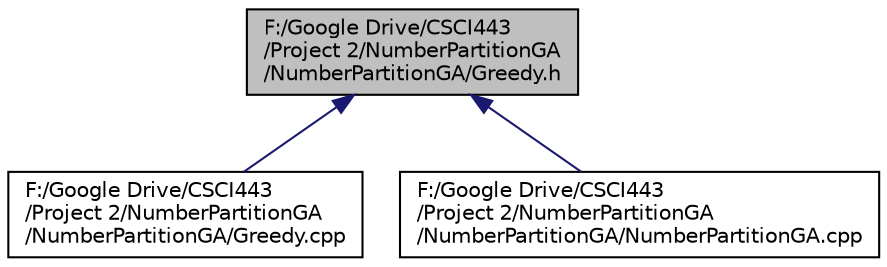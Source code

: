 digraph "F:/Google Drive/CSCI443/Project 2/NumberPartitionGA/NumberPartitionGA/Greedy.h"
{
  edge [fontname="Helvetica",fontsize="10",labelfontname="Helvetica",labelfontsize="10"];
  node [fontname="Helvetica",fontsize="10",shape=record];
  Node4 [label="F:/Google Drive/CSCI443\l/Project 2/NumberPartitionGA\l/NumberPartitionGA/Greedy.h",height=0.2,width=0.4,color="black", fillcolor="grey75", style="filled", fontcolor="black"];
  Node4 -> Node5 [dir="back",color="midnightblue",fontsize="10",style="solid",fontname="Helvetica"];
  Node5 [label="F:/Google Drive/CSCI443\l/Project 2/NumberPartitionGA\l/NumberPartitionGA/Greedy.cpp",height=0.2,width=0.4,color="black", fillcolor="white", style="filled",URL="$_greedy_8cpp.html"];
  Node4 -> Node6 [dir="back",color="midnightblue",fontsize="10",style="solid",fontname="Helvetica"];
  Node6 [label="F:/Google Drive/CSCI443\l/Project 2/NumberPartitionGA\l/NumberPartitionGA/NumberPartitionGA.cpp",height=0.2,width=0.4,color="black", fillcolor="white", style="filled",URL="$_number_partition_g_a_8cpp.html",tooltip="Use a greedy algorithm and genetic algorithm to solve the number partition problem. "];
}
